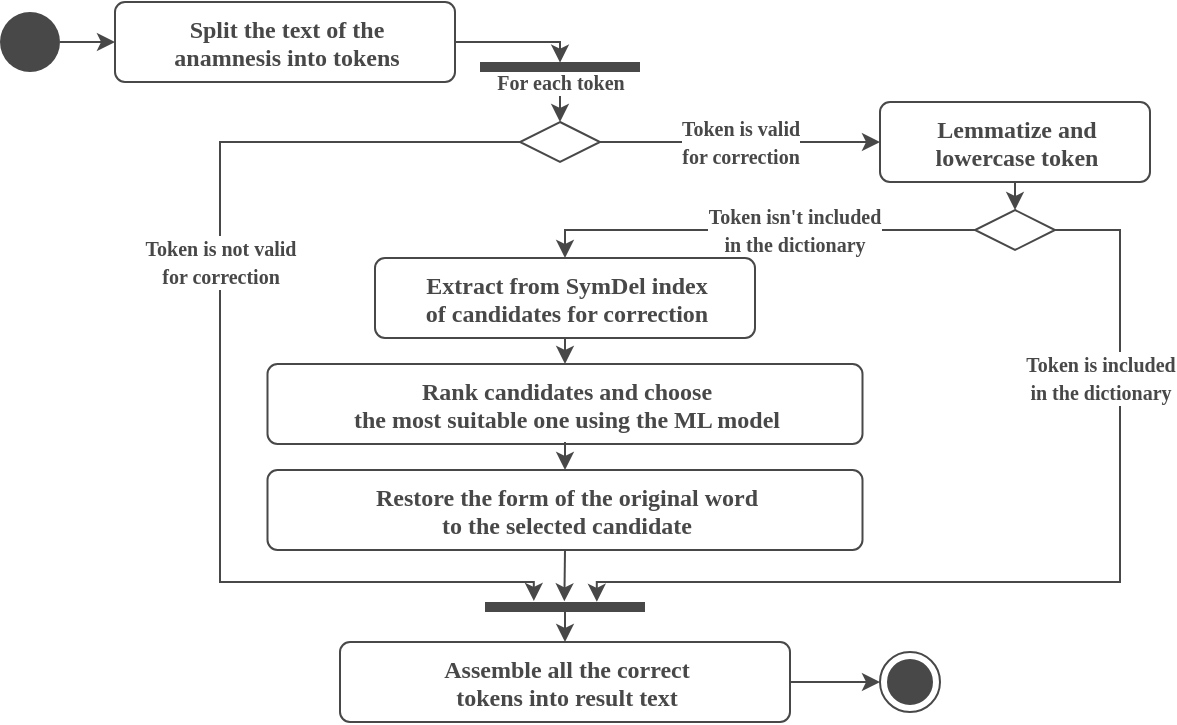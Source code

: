 <mxfile version="21.1.2" type="device">
  <diagram id="61VdjfadAhDr90nPG6A9" name="Page-1">
    <mxGraphModel dx="758" dy="427" grid="1" gridSize="10" guides="1" tooltips="1" connect="1" arrows="1" fold="1" page="1" pageScale="1" pageWidth="827" pageHeight="1169" math="0" shadow="0">
      <root>
        <mxCell id="0" />
        <mxCell id="1" parent="0" />
        <mxCell id="WbfAhR3PzNlKg7V9zck_-1" style="edgeStyle=orthogonalEdgeStyle;rounded=0;orthogonalLoop=1;jettySize=auto;html=1;exitX=1;exitY=0.5;exitDx=0;exitDy=0;entryX=0;entryY=0.5;entryDx=0;entryDy=0;strokeColor=#484848;" parent="1" source="WbfAhR3PzNlKg7V9zck_-2" target="WbfAhR3PzNlKg7V9zck_-8" edge="1">
          <mxGeometry relative="1" as="geometry">
            <Array as="points" />
            <mxPoint x="247.5" y="264" as="targetPoint" />
          </mxGeometry>
        </mxCell>
        <mxCell id="WbfAhR3PzNlKg7V9zck_-2" value="" style="ellipse;fillColor=#484848;strokeColor=none;" parent="1" vertex="1">
          <mxGeometry x="20" y="145" width="30" height="30" as="geometry" />
        </mxCell>
        <mxCell id="WbfAhR3PzNlKg7V9zck_-8" value="&lt;font color=&quot;#484848&quot;&gt;&lt;b&gt;Split the text of the &lt;br&gt;anamnesis into tokens&lt;/b&gt;&lt;/font&gt;" style="html=1;align=center;verticalAlign=top;rounded=1;absoluteArcSize=1;arcSize=10;dashed=0;fillColor=#FFFFFF;strokeColor=#484848;fontFamily=Montserrat Semibold;" parent="1" vertex="1">
          <mxGeometry x="77.5" y="140" width="170" height="40" as="geometry" />
        </mxCell>
        <mxCell id="WbfAhR3PzNlKg7V9zck_-51" value="&lt;b style=&quot;color: rgb(72 , 72 , 72) ; font-family: &amp;#34;montserrat&amp;#34; ; font-size: x-small ; font-style: normal ; letter-spacing: normal ; text-align: center ; text-indent: 0px ; text-transform: none ; word-spacing: 0px&quot;&gt;For each token&lt;/b&gt;" style="edgeStyle=orthogonalEdgeStyle;rounded=0;orthogonalLoop=1;jettySize=auto;html=1;strokeColor=#484848;exitX=1.031;exitY=0.5;exitDx=0;exitDy=0;exitPerimeter=0;fontFamily=Montserrat Semibold;entryX=0.5;entryY=0;entryDx=0;entryDy=0;" parent="1" source="D_i69omSW4-4UMKgqZ6J-21" target="6UbJSReIe_Cn7X1c4ERg-2" edge="1">
          <mxGeometry x="-0.61" relative="1" as="geometry">
            <mxPoint x="135" y="210" as="sourcePoint" />
            <mxPoint x="150" y="180" as="targetPoint" />
            <Array as="points" />
            <mxPoint as="offset" />
          </mxGeometry>
        </mxCell>
        <mxCell id="D_i69omSW4-4UMKgqZ6J-5" value="" style="rhombus;strokeColor=#484848;fillColor=#FFFFFF;aspect=fixed;direction=north;rotation=90;fontFamily=Montserrat Semibold;" parent="1" vertex="1">
          <mxGeometry x="517.5" y="234" width="20" height="40" as="geometry" />
        </mxCell>
        <mxCell id="D_i69omSW4-4UMKgqZ6J-7" value="&lt;b style=&quot;border-color: var(--border-color); color: rgb(72, 72, 72); font-family: montserrat; font-size: x-small;&quot;&gt;Token isn&#39;t included&lt;br style=&quot;border-color: var(--border-color);&quot;&gt;in the dictionary&lt;/b&gt;&lt;font color=&quot;#484848&quot; face=&quot;montserrat&quot; size=&quot;1&quot;&gt;&lt;b&gt;&lt;br&gt;&lt;/b&gt;&lt;/font&gt;" style="edgeStyle=orthogonalEdgeStyle;rounded=0;orthogonalLoop=1;jettySize=auto;html=1;strokeColor=#484848;exitX=0;exitY=0.5;exitDx=0;exitDy=0;entryX=0.5;entryY=0;entryDx=0;entryDy=0;fontFamily=Montserrat Semibold;" parent="1" source="D_i69omSW4-4UMKgqZ6J-5" target="D_i69omSW4-4UMKgqZ6J-9" edge="1">
          <mxGeometry x="-0.17" relative="1" as="geometry">
            <mxPoint x="145" y="450" as="sourcePoint" />
            <mxPoint x="210" y="480" as="targetPoint" />
            <Array as="points">
              <mxPoint x="303" y="254" />
            </Array>
            <mxPoint as="offset" />
          </mxGeometry>
        </mxCell>
        <mxCell id="D_i69omSW4-4UMKgqZ6J-8" value="&lt;b style=&quot;border-color: var(--border-color); color: rgb(72, 72, 72); font-family: montserrat; font-size: x-small;&quot;&gt;Token is included &lt;br&gt;in the dictionary&lt;/b&gt;" style="edgeStyle=orthogonalEdgeStyle;rounded=0;orthogonalLoop=1;jettySize=auto;html=1;strokeColor=#484848;exitX=1;exitY=0.5;exitDx=0;exitDy=0;entryX=-0.016;entryY=0.301;entryDx=0;entryDy=0;entryPerimeter=0;fontFamily=Montserrat Semibold;" parent="1" source="D_i69omSW4-4UMKgqZ6J-5" target="D_i69omSW4-4UMKgqZ6J-22" edge="1">
          <mxGeometry x="-0.558" y="-10" relative="1" as="geometry">
            <mxPoint x="165" y="490" as="sourcePoint" />
            <mxPoint x="80" y="510" as="targetPoint" />
            <Array as="points">
              <mxPoint x="580" y="254" />
              <mxPoint x="580" y="430" />
              <mxPoint x="318" y="430" />
            </Array>
            <mxPoint as="offset" />
          </mxGeometry>
        </mxCell>
        <mxCell id="D_i69omSW4-4UMKgqZ6J-9" value="&lt;font color=&quot;#484848&quot;&gt;&lt;b&gt;Extract from SymDel index &lt;br&gt;of candidates for correction&lt;/b&gt;&lt;/font&gt;" style="html=1;align=center;verticalAlign=top;rounded=1;absoluteArcSize=1;arcSize=10;dashed=0;fillColor=#FFFFFF;strokeColor=#484848;fontFamily=Montserrat Semibold;" parent="1" vertex="1">
          <mxGeometry x="207.5" y="268" width="190" height="40" as="geometry" />
        </mxCell>
        <mxCell id="D_i69omSW4-4UMKgqZ6J-10" value="&lt;font data-font-src=&quot;https://fonts.googleapis.com/css?family=Montserrat+Medium&quot; color=&quot;#484848&quot;&gt;&lt;b style=&quot;&quot;&gt;Rank candidates and choose &lt;br&gt;the most suitable one using the ML model&lt;/b&gt;&lt;/font&gt;" style="html=1;align=center;verticalAlign=top;rounded=1;absoluteArcSize=1;arcSize=10;dashed=0;fillColor=#FFFFFF;strokeColor=#484848;fontFamily=Montserrat Semibold;" parent="1" vertex="1">
          <mxGeometry x="153.75" y="321" width="297.5" height="40" as="geometry" />
        </mxCell>
        <mxCell id="D_i69omSW4-4UMKgqZ6J-12" value="" style="edgeStyle=orthogonalEdgeStyle;rounded=0;orthogonalLoop=1;jettySize=auto;html=1;strokeColor=#484848;exitX=0.5;exitY=1;exitDx=0;exitDy=0;entryX=0.5;entryY=0;entryDx=0;entryDy=0;fontFamily=Montserrat Semibold;" parent="1" source="D_i69omSW4-4UMKgqZ6J-9" target="D_i69omSW4-4UMKgqZ6J-10" edge="1">
          <mxGeometry x="-0.111" relative="1" as="geometry">
            <mxPoint x="165" y="490" as="sourcePoint" />
            <mxPoint x="220" y="533.5" as="targetPoint" />
            <Array as="points" />
            <mxPoint as="offset" />
          </mxGeometry>
        </mxCell>
        <mxCell id="D_i69omSW4-4UMKgqZ6J-13" value="&lt;font color=&quot;#484848&quot;&gt;&lt;b&gt;Assemble all the correct &lt;br&gt;tokens into result text&lt;/b&gt;&lt;/font&gt;" style="html=1;align=center;verticalAlign=top;rounded=1;absoluteArcSize=1;arcSize=10;dashed=0;fillColor=#FFFFFF;strokeColor=#484848;fontFamily=Montserrat Semibold;" parent="1" vertex="1">
          <mxGeometry x="190" y="460" width="225" height="40" as="geometry" />
        </mxCell>
        <mxCell id="D_i69omSW4-4UMKgqZ6J-14" value="" style="edgeStyle=orthogonalEdgeStyle;rounded=0;orthogonalLoop=1;jettySize=auto;html=1;strokeColor=#484848;exitX=0.5;exitY=1;exitDx=0;exitDy=0;entryX=0.5;entryY=0;entryDx=0;entryDy=0;fontFamily=Montserrat Semibold;" parent="1" source="D_i69omSW4-4UMKgqZ6J-10" target="hUnicEeS3wmVeeKwf4dj-2" edge="1">
          <mxGeometry x="-0.111" relative="1" as="geometry">
            <mxPoint x="220" y="565" as="sourcePoint" />
            <mxPoint x="170" y="670" as="targetPoint" />
            <Array as="points">
              <mxPoint x="303" y="360" />
              <mxPoint x="303" y="360" />
            </Array>
            <mxPoint as="offset" />
          </mxGeometry>
        </mxCell>
        <mxCell id="D_i69omSW4-4UMKgqZ6J-15" value="" style="ellipse;html=1;shape=endState;fillColor=#484848;strokeColor=#484848;fontFamily=Montserrat Semibold;" parent="1" vertex="1">
          <mxGeometry x="460" y="465" width="30" height="30" as="geometry" />
        </mxCell>
        <mxCell id="D_i69omSW4-4UMKgqZ6J-16" value="" style="edgeStyle=orthogonalEdgeStyle;rounded=0;orthogonalLoop=1;jettySize=auto;html=1;strokeColor=#484848;exitX=1;exitY=0.5;exitDx=0;exitDy=0;entryX=0;entryY=0.5;entryDx=0;entryDy=0;fontFamily=Montserrat Semibold;" parent="1" source="D_i69omSW4-4UMKgqZ6J-13" target="D_i69omSW4-4UMKgqZ6J-15" edge="1">
          <mxGeometry x="-0.111" relative="1" as="geometry">
            <mxPoint x="382.5" y="460" as="sourcePoint" />
            <mxPoint x="382.5" y="510" as="targetPoint" />
            <Array as="points" />
            <mxPoint as="offset" />
          </mxGeometry>
        </mxCell>
        <mxCell id="D_i69omSW4-4UMKgqZ6J-20" value="" style="edgeStyle=orthogonalEdgeStyle;rounded=0;orthogonalLoop=1;jettySize=auto;html=1;strokeColor=#484848;exitX=1;exitY=0.5;exitDx=0;exitDy=0;entryX=0.063;entryY=0.5;entryDx=0;entryDy=0;entryPerimeter=0;fontFamily=Montserrat Semibold;" parent="1" source="WbfAhR3PzNlKg7V9zck_-8" target="D_i69omSW4-4UMKgqZ6J-21" edge="1">
          <mxGeometry x="-0.111" relative="1" as="geometry">
            <mxPoint x="180" y="240" as="sourcePoint" />
            <mxPoint x="135" y="200" as="targetPoint" />
            <Array as="points">
              <mxPoint x="300" y="160" />
            </Array>
            <mxPoint as="offset" />
          </mxGeometry>
        </mxCell>
        <mxCell id="D_i69omSW4-4UMKgqZ6J-21" value="" style="html=1;points=[];perimeter=orthogonalPerimeter;strokeColor=none;fillColor=#484848;direction=south;fontFamily=Montserrat Semibold;" parent="1" vertex="1">
          <mxGeometry x="260" y="170" width="80" height="5" as="geometry" />
        </mxCell>
        <mxCell id="D_i69omSW4-4UMKgqZ6J-22" value="" style="html=1;points=[];perimeter=orthogonalPerimeter;strokeColor=none;fillColor=#484848;direction=south;fontFamily=Montserrat Semibold;" parent="1" vertex="1">
          <mxGeometry x="262.5" y="440" width="80" height="5" as="geometry" />
        </mxCell>
        <mxCell id="D_i69omSW4-4UMKgqZ6J-23" value="" style="edgeStyle=orthogonalEdgeStyle;rounded=0;orthogonalLoop=1;jettySize=auto;html=1;strokeColor=#484848;entryX=0.5;entryY=0;entryDx=0;entryDy=0;exitX=0.874;exitY=0.5;exitDx=0;exitDy=0;exitPerimeter=0;fontFamily=Montserrat Semibold;" parent="1" source="D_i69omSW4-4UMKgqZ6J-22" target="D_i69omSW4-4UMKgqZ6J-13" edge="1">
          <mxGeometry x="-0.111" relative="1" as="geometry">
            <mxPoint x="302.5" y="450" as="sourcePoint" />
            <mxPoint x="332.5" y="457.42" as="targetPoint" />
            <Array as="points" />
            <mxPoint as="offset" />
          </mxGeometry>
        </mxCell>
        <mxCell id="6UbJSReIe_Cn7X1c4ERg-1" value="&lt;font color=&quot;#484848&quot;&gt;&lt;b&gt;Lemmatize and &lt;br&gt;lowercase token&lt;/b&gt;&lt;/font&gt;" style="html=1;align=center;verticalAlign=top;rounded=1;absoluteArcSize=1;arcSize=10;dashed=0;fillColor=#FFFFFF;strokeColor=#484848;fontFamily=Montserrat Semibold;" parent="1" vertex="1">
          <mxGeometry x="460" y="190" width="135" height="40" as="geometry" />
        </mxCell>
        <mxCell id="6UbJSReIe_Cn7X1c4ERg-2" value="" style="rhombus;strokeColor=#484848;fillColor=#FFFFFF;aspect=fixed;direction=north;rotation=90;fontFamily=Montserrat Semibold;" parent="1" vertex="1">
          <mxGeometry x="290" y="190" width="20" height="40" as="geometry" />
        </mxCell>
        <mxCell id="6UbJSReIe_Cn7X1c4ERg-3" value="&lt;font size=&quot;1&quot; face=&quot;montserrat&quot; color=&quot;#484848&quot;&gt;&lt;b&gt;Token is not valid &lt;br&gt;for correction&lt;/b&gt;&lt;/font&gt;" style="edgeStyle=orthogonalEdgeStyle;rounded=0;orthogonalLoop=1;jettySize=auto;html=1;strokeColor=#484848;exitX=0;exitY=0.5;exitDx=0;exitDy=0;fontFamily=Montserrat Semibold;entryX=-0.111;entryY=0.695;entryDx=0;entryDy=0;entryPerimeter=0;" parent="1" source="6UbJSReIe_Cn7X1c4ERg-2" target="D_i69omSW4-4UMKgqZ6J-22" edge="1">
          <mxGeometry x="-0.217" relative="1" as="geometry">
            <mxPoint x="125" y="360" as="sourcePoint" />
            <mxPoint x="120" y="670" as="targetPoint" />
            <Array as="points">
              <mxPoint x="130" y="210" />
              <mxPoint x="130" y="430" />
              <mxPoint x="287" y="430" />
            </Array>
            <mxPoint as="offset" />
          </mxGeometry>
        </mxCell>
        <mxCell id="6UbJSReIe_Cn7X1c4ERg-4" value="&lt;font color=&quot;#484848&quot; face=&quot;montserrat&quot; size=&quot;1&quot;&gt;&lt;b&gt;Token is valid &lt;br&gt;for correction&lt;/b&gt;&lt;br&gt;&lt;/font&gt;" style="edgeStyle=orthogonalEdgeStyle;rounded=0;orthogonalLoop=1;jettySize=auto;html=1;strokeColor=#484848;exitX=1;exitY=0.5;exitDx=0;exitDy=0;fontFamily=Montserrat Semibold;entryX=0;entryY=0.5;entryDx=0;entryDy=0;" parent="1" source="6UbJSReIe_Cn7X1c4ERg-2" target="6UbJSReIe_Cn7X1c4ERg-1" edge="1">
          <mxGeometry relative="1" as="geometry">
            <mxPoint x="165" y="360" as="sourcePoint" />
            <mxPoint x="240" y="310" as="targetPoint" />
            <Array as="points" />
            <mxPoint as="offset" />
          </mxGeometry>
        </mxCell>
        <mxCell id="6UbJSReIe_Cn7X1c4ERg-5" value="&lt;font color=&quot;#484848&quot; face=&quot;montserrat&quot; size=&quot;1&quot;&gt;&lt;b&gt;&lt;br&gt;&lt;/b&gt;&lt;/font&gt;" style="edgeStyle=orthogonalEdgeStyle;rounded=0;orthogonalLoop=1;jettySize=auto;html=1;strokeColor=#484848;exitX=0.5;exitY=1;exitDx=0;exitDy=0;entryX=0.5;entryY=0;entryDx=0;entryDy=0;fontFamily=Montserrat Semibold;" parent="1" source="6UbJSReIe_Cn7X1c4ERg-1" target="D_i69omSW4-4UMKgqZ6J-5" edge="1">
          <mxGeometry x="0.412" relative="1" as="geometry">
            <mxPoint x="165" y="360" as="sourcePoint" />
            <mxPoint x="215" y="525" as="targetPoint" />
            <Array as="points" />
            <mxPoint as="offset" />
          </mxGeometry>
        </mxCell>
        <mxCell id="hUnicEeS3wmVeeKwf4dj-2" value="&lt;font color=&quot;#484848&quot;&gt;&lt;b&gt;Restore the form of the original word &lt;br&gt;to the selected candidate&lt;/b&gt;&lt;/font&gt;" style="html=1;align=center;verticalAlign=top;rounded=1;absoluteArcSize=1;arcSize=10;dashed=0;fillColor=#FFFFFF;strokeColor=#484848;fontFamily=Montserrat Semibold;" vertex="1" parent="1">
          <mxGeometry x="153.75" y="374" width="297.5" height="40" as="geometry" />
        </mxCell>
        <mxCell id="hUnicEeS3wmVeeKwf4dj-3" value="" style="rounded=0;orthogonalLoop=1;jettySize=auto;html=1;strokeColor=#484848;exitX=0.5;exitY=1;exitDx=0;exitDy=0;fontFamily=Montserrat Semibold;entryX=-0.072;entryY=0.504;entryDx=0;entryDy=0;entryPerimeter=0;" edge="1" parent="1" source="hUnicEeS3wmVeeKwf4dj-2" target="D_i69omSW4-4UMKgqZ6J-22">
          <mxGeometry x="-0.111" relative="1" as="geometry">
            <mxPoint x="313" y="454" as="sourcePoint" />
            <mxPoint x="300" y="430" as="targetPoint" />
            <mxPoint as="offset" />
          </mxGeometry>
        </mxCell>
      </root>
    </mxGraphModel>
  </diagram>
</mxfile>
